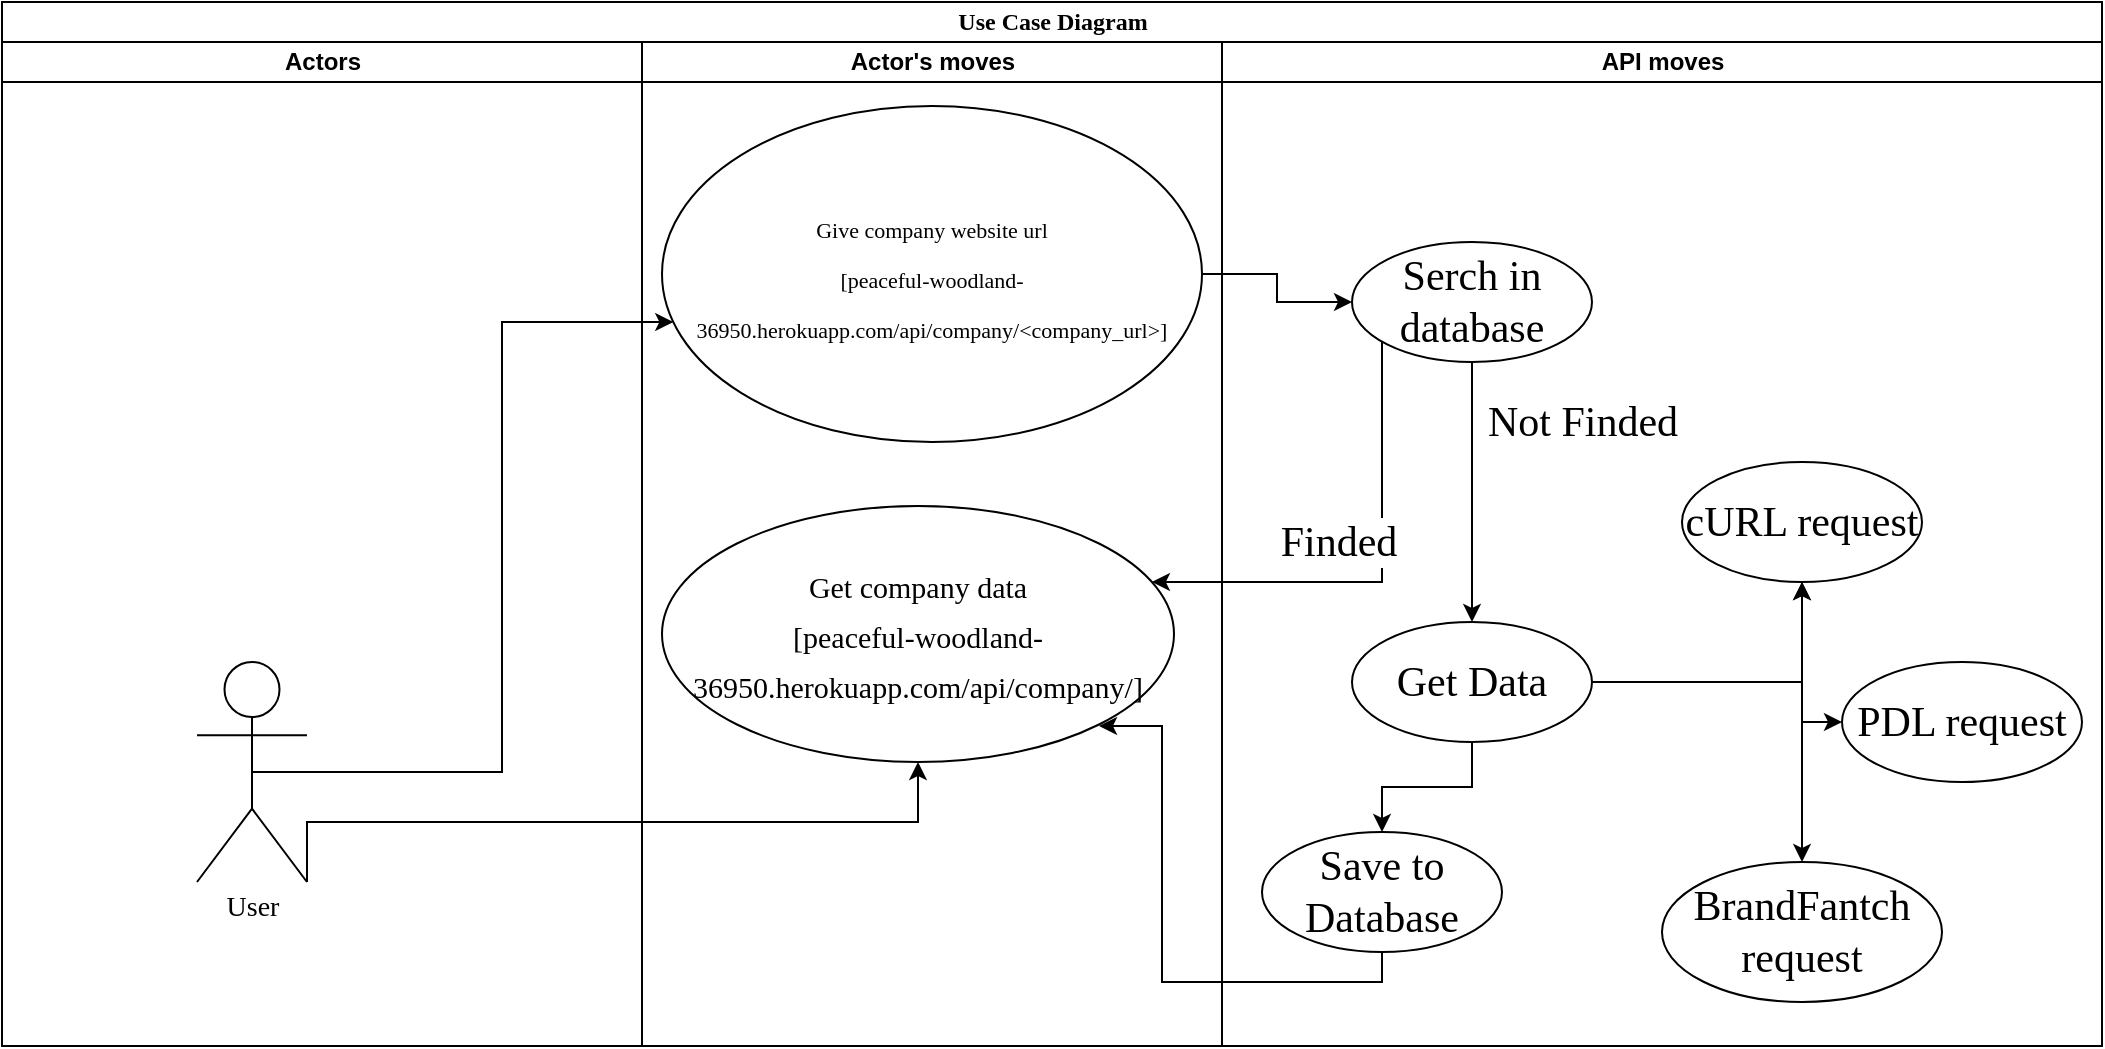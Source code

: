 <mxfile version="20.6.0" type="google"><diagram name="Page-1" id="0783ab3e-0a74-02c8-0abd-f7b4e66b4bec"><mxGraphModel grid="1" page="1" gridSize="10" guides="1" tooltips="1" connect="1" arrows="1" fold="1" pageScale="1" pageWidth="850" pageHeight="1100" background="none" math="0" shadow="0"><root><mxCell id="0"/><mxCell id="1" parent="0"/><mxCell id="1c1d494c118603dd-1" value="Use Case Diagram" style="swimlane;html=1;childLayout=stackLayout;startSize=20;rounded=0;shadow=0;comic=0;labelBackgroundColor=none;strokeWidth=1;fontFamily=Verdana;fontSize=12;align=center;" vertex="1" parent="1"><mxGeometry x="50" y="38" width="1050" height="522" as="geometry"/></mxCell><mxCell id="1c1d494c118603dd-2" value="Actors" style="swimlane;html=1;startSize=20;" vertex="1" parent="1c1d494c118603dd-1"><mxGeometry y="20" width="320" height="502" as="geometry"/></mxCell><mxCell id="oYyDX62b1t4v8EB81zax-1" value="User" style="shape=umlActor;verticalLabelPosition=bottom;verticalAlign=top;outlineConnect=0;fontSize=14;fontFamily=Times New Roman;spacing=0;html=1;align=center;" vertex="1" parent="1c1d494c118603dd-2"><mxGeometry x="97.5" y="310" width="55" height="110" as="geometry"/></mxCell><mxCell id="1c1d494c118603dd-3" value="Actor's moves" style="swimlane;html=1;startSize=20;" vertex="1" parent="1c1d494c118603dd-1"><mxGeometry x="320" y="20" width="290" height="502" as="geometry"/></mxCell><mxCell id="oYyDX62b1t4v8EB81zax-12" value="&lt;font style=&quot;font-size: 11px;&quot;&gt;Give company website url&lt;br&gt;[peaceful-woodland-36950.herokuapp.com/api/company/&amp;lt;company_url&amp;gt;]&lt;/font&gt;" style="ellipse;whiteSpace=wrap;html=1;fontSize=21;fontFamily=Times New Roman;verticalAlign=middle;spacing=0;" vertex="1" parent="1c1d494c118603dd-3"><mxGeometry x="10" y="32" width="270" height="168" as="geometry"/></mxCell><mxCell id="oYyDX62b1t4v8EB81zax-17" value="&lt;font style=&quot;font-size: 15px;&quot;&gt;Get company data&lt;br&gt;[peaceful-woodland-36950.herokuapp.com/api/company/]&lt;/font&gt;" style="ellipse;whiteSpace=wrap;html=1;fontSize=21;fontFamily=Times New Roman;spacing=0;verticalAlign=middle;align=center;" vertex="1" parent="1c1d494c118603dd-3"><mxGeometry x="10" y="232" width="256" height="128" as="geometry"/></mxCell><mxCell id="1c1d494c118603dd-4" value="API moves" style="swimlane;html=1;startSize=20;" vertex="1" parent="1c1d494c118603dd-1"><mxGeometry x="610" y="20" width="440" height="502" as="geometry"/></mxCell><mxCell id="oYyDX62b1t4v8EB81zax-26" value="" style="edgeStyle=orthogonalEdgeStyle;rounded=0;orthogonalLoop=1;jettySize=auto;html=1;fontFamily=Times New Roman;fontSize=21;" edge="1" parent="1c1d494c118603dd-4" source="oYyDX62b1t4v8EB81zax-14" target="oYyDX62b1t4v8EB81zax-25"><mxGeometry relative="1" as="geometry"/></mxCell><mxCell id="oYyDX62b1t4v8EB81zax-27" value="Not Finded" style="edgeLabel;html=1;align=center;verticalAlign=middle;resizable=0;points=[];fontSize=21;fontFamily=Times New Roman;" connectable="0" vertex="1" parent="oYyDX62b1t4v8EB81zax-26"><mxGeometry x="0.275" relative="1" as="geometry"><mxPoint x="55" y="-53" as="offset"/></mxGeometry></mxCell><mxCell id="oYyDX62b1t4v8EB81zax-14" value="Serch in database" style="ellipse;whiteSpace=wrap;html=1;fontSize=21;fontFamily=Times New Roman;spacing=0;" vertex="1" parent="1c1d494c118603dd-4"><mxGeometry x="65" y="100" width="120" height="60" as="geometry"/></mxCell><mxCell id="oYyDX62b1t4v8EB81zax-29" value="" style="edgeStyle=orthogonalEdgeStyle;rounded=0;orthogonalLoop=1;jettySize=auto;html=1;fontFamily=Times New Roman;fontSize=21;" edge="1" parent="1c1d494c118603dd-4" source="oYyDX62b1t4v8EB81zax-25" target="oYyDX62b1t4v8EB81zax-28"><mxGeometry relative="1" as="geometry"/></mxCell><mxCell id="oYyDX62b1t4v8EB81zax-32" value="" style="edgeStyle=orthogonalEdgeStyle;rounded=0;orthogonalLoop=1;jettySize=auto;html=1;fontFamily=Times New Roman;fontSize=21;" edge="1" parent="1c1d494c118603dd-4" source="oYyDX62b1t4v8EB81zax-25" target="oYyDX62b1t4v8EB81zax-31"><mxGeometry relative="1" as="geometry"/></mxCell><mxCell id="oYyDX62b1t4v8EB81zax-33" value="" style="edgeStyle=orthogonalEdgeStyle;rounded=0;orthogonalLoop=1;jettySize=auto;html=1;fontFamily=Times New Roman;fontSize=21;" edge="1" parent="1c1d494c118603dd-4" source="oYyDX62b1t4v8EB81zax-25" target="oYyDX62b1t4v8EB81zax-31"><mxGeometry relative="1" as="geometry"/></mxCell><mxCell id="oYyDX62b1t4v8EB81zax-39" value="" style="edgeStyle=orthogonalEdgeStyle;rounded=0;orthogonalLoop=1;jettySize=auto;html=1;fontFamily=Times New Roman;fontSize=21;" edge="1" parent="1c1d494c118603dd-4" source="oYyDX62b1t4v8EB81zax-25" target="oYyDX62b1t4v8EB81zax-38"><mxGeometry relative="1" as="geometry"/></mxCell><mxCell id="oYyDX62b1t4v8EB81zax-25" value="Get Data" style="ellipse;whiteSpace=wrap;html=1;fontSize=21;fontFamily=Times New Roman;spacing=0;" vertex="1" parent="1c1d494c118603dd-4"><mxGeometry x="65" y="290" width="120" height="60" as="geometry"/></mxCell><mxCell id="oYyDX62b1t4v8EB81zax-28" value="Save to Database" style="ellipse;whiteSpace=wrap;html=1;fontSize=21;fontFamily=Times New Roman;spacing=0;" vertex="1" parent="1c1d494c118603dd-4"><mxGeometry x="20" y="395" width="120" height="60" as="geometry"/></mxCell><mxCell id="oYyDX62b1t4v8EB81zax-31" value="cURL request" style="ellipse;whiteSpace=wrap;html=1;fontSize=21;fontFamily=Times New Roman;spacing=0;" vertex="1" parent="1c1d494c118603dd-4"><mxGeometry x="230" y="210" width="120" height="60" as="geometry"/></mxCell><mxCell id="oYyDX62b1t4v8EB81zax-38" value="BrandFantch request" style="ellipse;whiteSpace=wrap;html=1;fontSize=21;fontFamily=Times New Roman;spacing=0;" vertex="1" parent="1c1d494c118603dd-4"><mxGeometry x="220" y="410" width="140" height="70" as="geometry"/></mxCell><mxCell id="oYyDX62b1t4v8EB81zax-34" value="PDL request" style="ellipse;whiteSpace=wrap;html=1;fontSize=21;fontFamily=Times New Roman;spacing=0;" vertex="1" parent="1c1d494c118603dd-4"><mxGeometry x="310" y="310" width="120" height="60" as="geometry"/></mxCell><mxCell id="oYyDX62b1t4v8EB81zax-36" value="" style="edgeStyle=orthogonalEdgeStyle;rounded=0;orthogonalLoop=1;jettySize=auto;html=1;fontFamily=Times New Roman;fontSize=21;" edge="1" parent="1c1d494c118603dd-4" source="oYyDX62b1t4v8EB81zax-25" target="oYyDX62b1t4v8EB81zax-34"><mxGeometry relative="1" as="geometry"><Array as="points"><mxPoint x="290" y="320"/></Array></mxGeometry></mxCell><mxCell id="oYyDX62b1t4v8EB81zax-13" value="" style="edgeStyle=orthogonalEdgeStyle;rounded=0;orthogonalLoop=1;jettySize=auto;html=1;fontFamily=Times New Roman;fontSize=14;entryX=0.5;entryY=1;entryDx=0;entryDy=0;exitX=1;exitY=1;exitDx=0;exitDy=0;exitPerimeter=0;" edge="1" parent="1c1d494c118603dd-1" source="oYyDX62b1t4v8EB81zax-1" target="oYyDX62b1t4v8EB81zax-17"><mxGeometry relative="1" as="geometry"><mxPoint x="150" y="410" as="sourcePoint"/><Array as="points"><mxPoint x="153" y="410"/><mxPoint x="458" y="410"/></Array></mxGeometry></mxCell><mxCell id="oYyDX62b1t4v8EB81zax-15" value="" style="edgeStyle=orthogonalEdgeStyle;rounded=0;orthogonalLoop=1;jettySize=auto;html=1;fontFamily=Times New Roman;fontSize=21;" edge="1" parent="1c1d494c118603dd-1" source="oYyDX62b1t4v8EB81zax-12" target="oYyDX62b1t4v8EB81zax-14"><mxGeometry relative="1" as="geometry"/></mxCell><mxCell id="oYyDX62b1t4v8EB81zax-21" value="" style="edgeStyle=orthogonalEdgeStyle;rounded=0;orthogonalLoop=1;jettySize=auto;html=1;fontFamily=Times New Roman;fontSize=14;exitX=0.5;exitY=0.5;exitDx=0;exitDy=0;exitPerimeter=0;" edge="1" parent="1c1d494c118603dd-1" source="oYyDX62b1t4v8EB81zax-1" target="oYyDX62b1t4v8EB81zax-12"><mxGeometry relative="1" as="geometry"><mxPoint x="138.75" y="401" as="sourcePoint"/><mxPoint x="365" y="210" as="targetPoint"/><Array as="points"><mxPoint x="250" y="385"/><mxPoint x="250" y="160"/></Array></mxGeometry></mxCell><mxCell id="oYyDX62b1t4v8EB81zax-18" value="Finded" style="edgeStyle=orthogonalEdgeStyle;rounded=0;orthogonalLoop=1;jettySize=auto;html=1;fontFamily=Times New Roman;fontSize=21;" edge="1" parent="1c1d494c118603dd-1" source="oYyDX62b1t4v8EB81zax-14" target="oYyDX62b1t4v8EB81zax-17"><mxGeometry x="0.208" y="-20" relative="1" as="geometry"><Array as="points"><mxPoint x="690" y="290"/></Array><mxPoint as="offset"/></mxGeometry></mxCell><mxCell id="oYyDX62b1t4v8EB81zax-30" value="" style="edgeStyle=orthogonalEdgeStyle;rounded=0;orthogonalLoop=1;jettySize=auto;html=1;fontFamily=Times New Roman;fontSize=21;exitX=0.5;exitY=1;exitDx=0;exitDy=0;entryX=1;entryY=1;entryDx=0;entryDy=0;" edge="1" parent="1c1d494c118603dd-1" source="oYyDX62b1t4v8EB81zax-28" target="oYyDX62b1t4v8EB81zax-17"><mxGeometry relative="1" as="geometry"><mxPoint x="675" y="500" as="sourcePoint"/><mxPoint x="630" y="545" as="targetPoint"/><Array as="points"><mxPoint x="690" y="490"/><mxPoint x="580" y="490"/><mxPoint x="580" y="362"/><mxPoint x="549" y="362"/></Array></mxGeometry></mxCell></root></mxGraphModel></diagram></mxfile>
